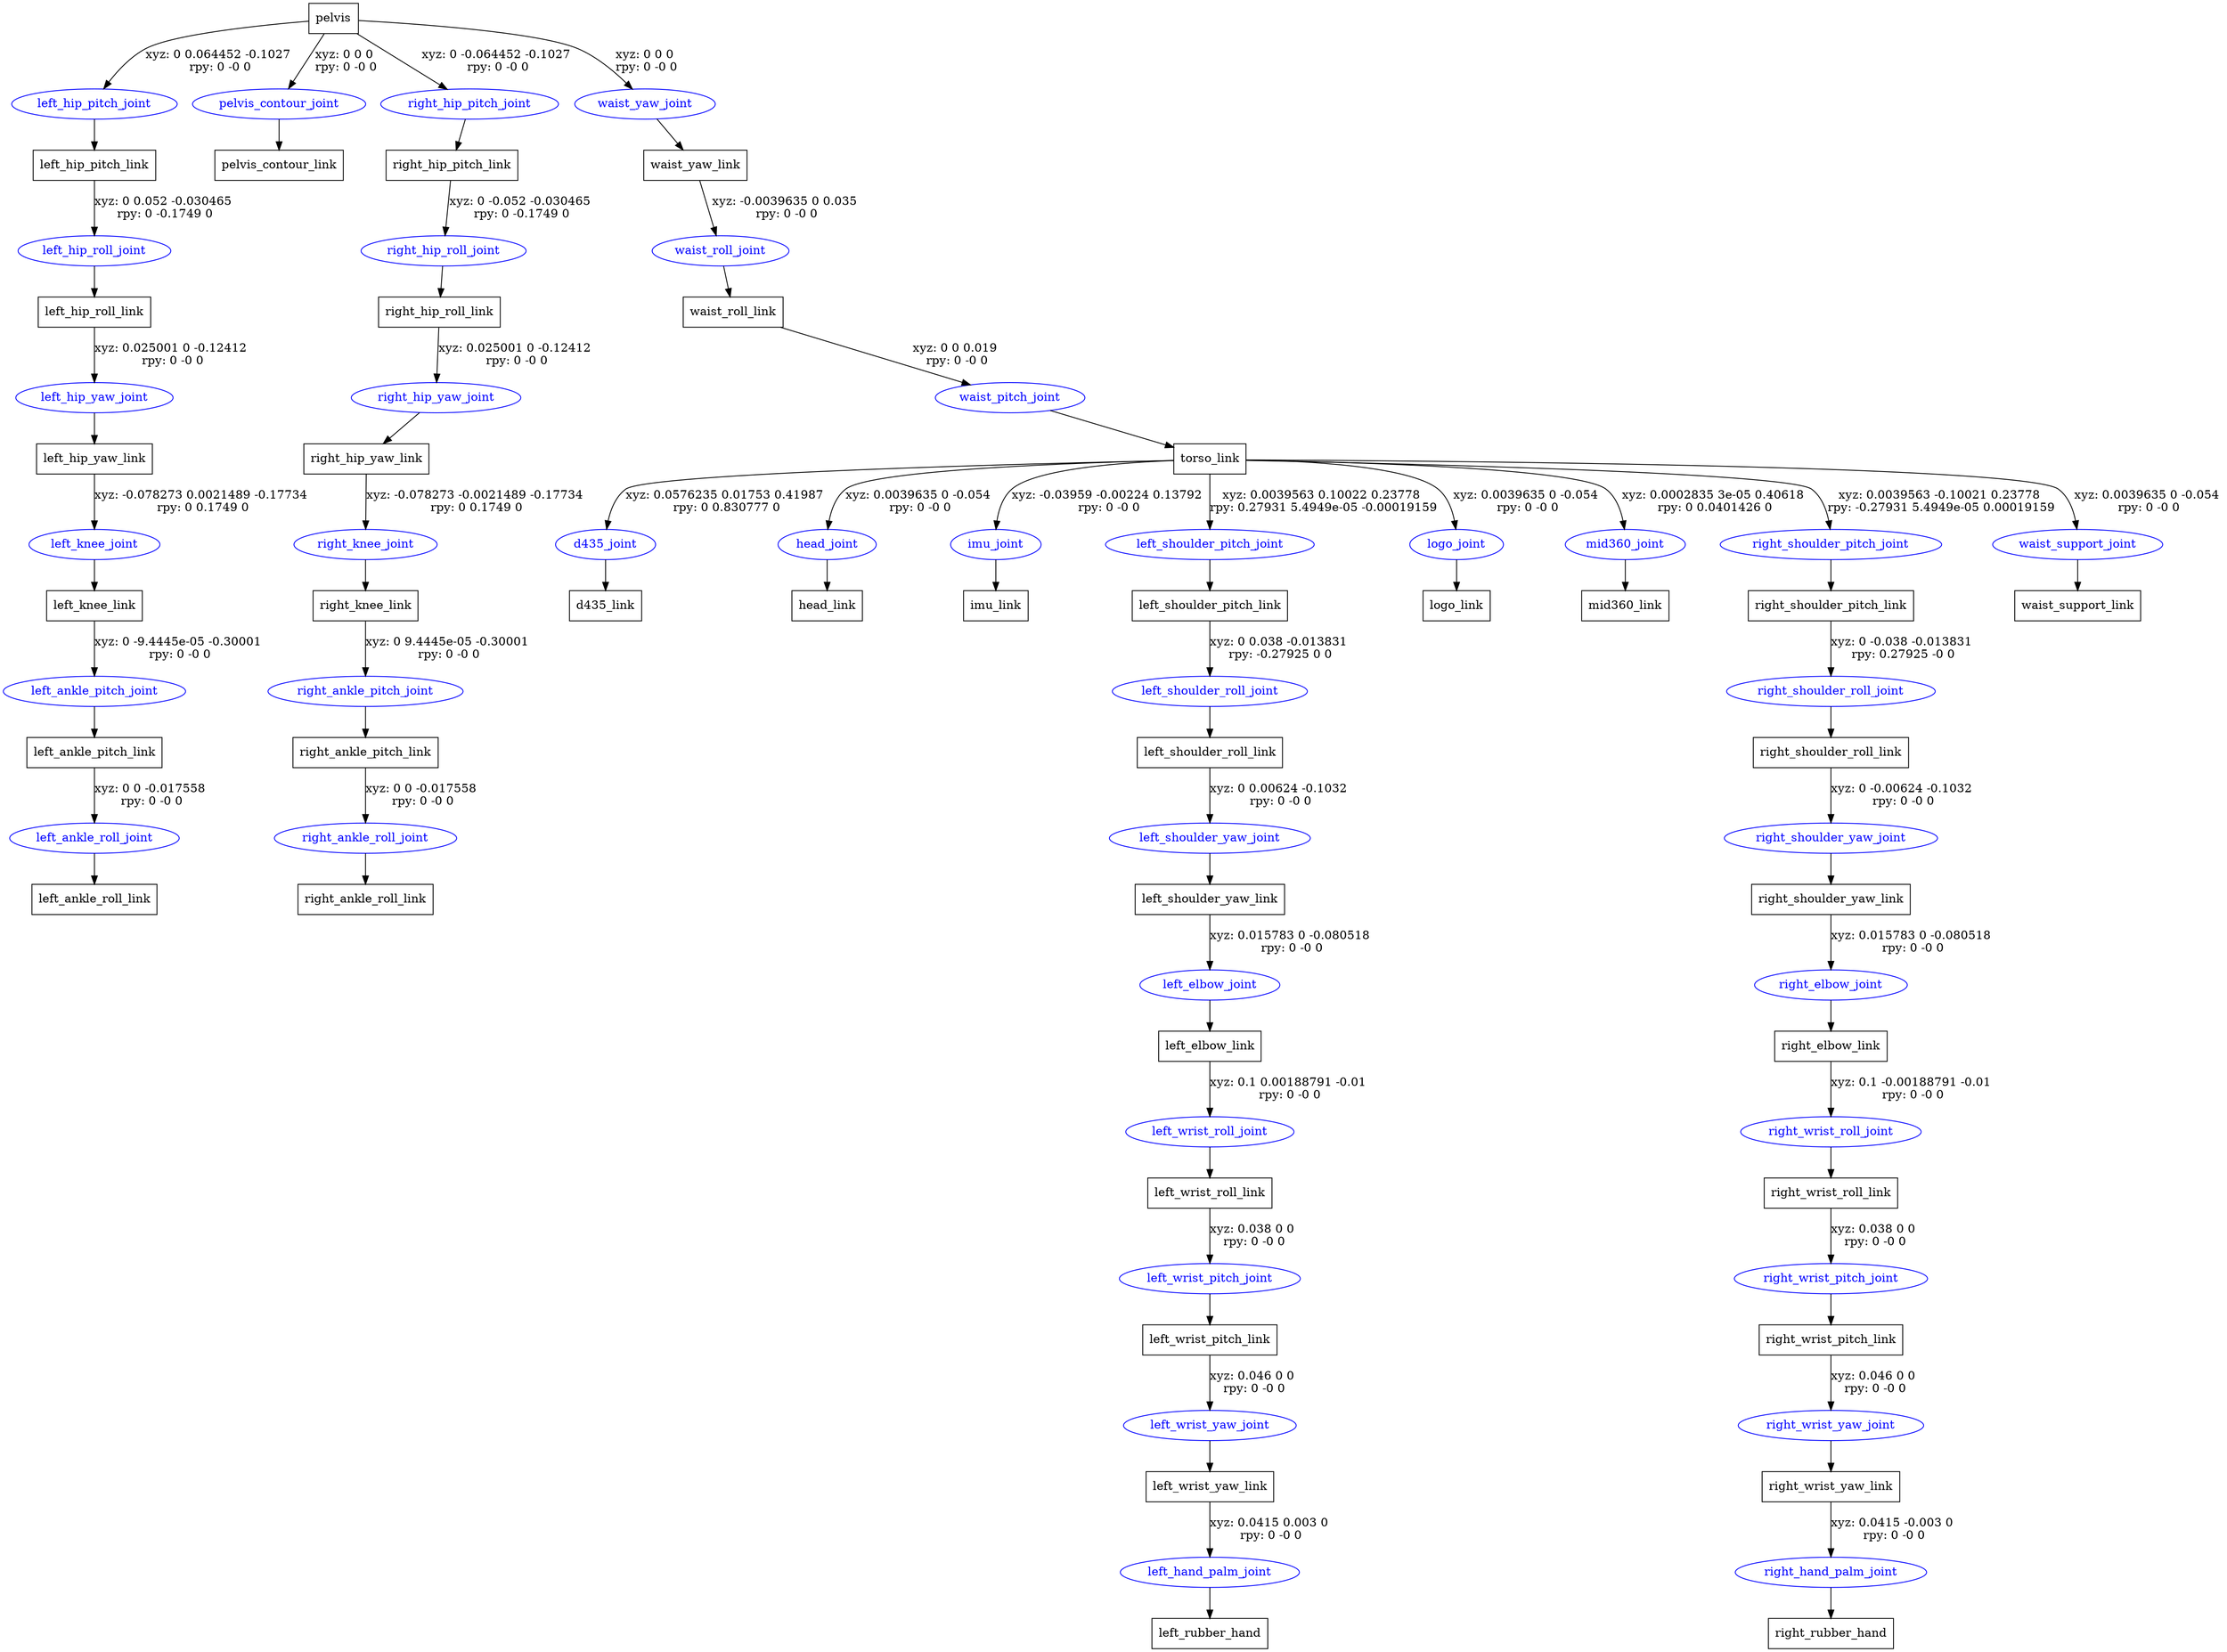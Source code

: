 digraph G {
node [shape=box];
"pelvis" [label="pelvis"];
"left_hip_pitch_link" [label="left_hip_pitch_link"];
"left_hip_roll_link" [label="left_hip_roll_link"];
"left_hip_yaw_link" [label="left_hip_yaw_link"];
"left_knee_link" [label="left_knee_link"];
"left_ankle_pitch_link" [label="left_ankle_pitch_link"];
"left_ankle_roll_link" [label="left_ankle_roll_link"];
"pelvis_contour_link" [label="pelvis_contour_link"];
"right_hip_pitch_link" [label="right_hip_pitch_link"];
"right_hip_roll_link" [label="right_hip_roll_link"];
"right_hip_yaw_link" [label="right_hip_yaw_link"];
"right_knee_link" [label="right_knee_link"];
"right_ankle_pitch_link" [label="right_ankle_pitch_link"];
"right_ankle_roll_link" [label="right_ankle_roll_link"];
"waist_yaw_link" [label="waist_yaw_link"];
"waist_roll_link" [label="waist_roll_link"];
"torso_link" [label="torso_link"];
"d435_link" [label="d435_link"];
"head_link" [label="head_link"];
"imu_link" [label="imu_link"];
"left_shoulder_pitch_link" [label="left_shoulder_pitch_link"];
"left_shoulder_roll_link" [label="left_shoulder_roll_link"];
"left_shoulder_yaw_link" [label="left_shoulder_yaw_link"];
"left_elbow_link" [label="left_elbow_link"];
"left_wrist_roll_link" [label="left_wrist_roll_link"];
"left_wrist_pitch_link" [label="left_wrist_pitch_link"];
"left_wrist_yaw_link" [label="left_wrist_yaw_link"];
"left_rubber_hand" [label="left_rubber_hand"];
"logo_link" [label="logo_link"];
"mid360_link" [label="mid360_link"];
"right_shoulder_pitch_link" [label="right_shoulder_pitch_link"];
"right_shoulder_roll_link" [label="right_shoulder_roll_link"];
"right_shoulder_yaw_link" [label="right_shoulder_yaw_link"];
"right_elbow_link" [label="right_elbow_link"];
"right_wrist_roll_link" [label="right_wrist_roll_link"];
"right_wrist_pitch_link" [label="right_wrist_pitch_link"];
"right_wrist_yaw_link" [label="right_wrist_yaw_link"];
"right_rubber_hand" [label="right_rubber_hand"];
"waist_support_link" [label="waist_support_link"];
node [shape=ellipse, color=blue, fontcolor=blue];
"pelvis" -> "left_hip_pitch_joint" [label="xyz: 0 0.064452 -0.1027 \nrpy: 0 -0 0"]
"left_hip_pitch_joint" -> "left_hip_pitch_link"
"left_hip_pitch_link" -> "left_hip_roll_joint" [label="xyz: 0 0.052 -0.030465 \nrpy: 0 -0.1749 0"]
"left_hip_roll_joint" -> "left_hip_roll_link"
"left_hip_roll_link" -> "left_hip_yaw_joint" [label="xyz: 0.025001 0 -0.12412 \nrpy: 0 -0 0"]
"left_hip_yaw_joint" -> "left_hip_yaw_link"
"left_hip_yaw_link" -> "left_knee_joint" [label="xyz: -0.078273 0.0021489 -0.17734 \nrpy: 0 0.1749 0"]
"left_knee_joint" -> "left_knee_link"
"left_knee_link" -> "left_ankle_pitch_joint" [label="xyz: 0 -9.4445e-05 -0.30001 \nrpy: 0 -0 0"]
"left_ankle_pitch_joint" -> "left_ankle_pitch_link"
"left_ankle_pitch_link" -> "left_ankle_roll_joint" [label="xyz: 0 0 -0.017558 \nrpy: 0 -0 0"]
"left_ankle_roll_joint" -> "left_ankle_roll_link"
"pelvis" -> "pelvis_contour_joint" [label="xyz: 0 0 0 \nrpy: 0 -0 0"]
"pelvis_contour_joint" -> "pelvis_contour_link"
"pelvis" -> "right_hip_pitch_joint" [label="xyz: 0 -0.064452 -0.1027 \nrpy: 0 -0 0"]
"right_hip_pitch_joint" -> "right_hip_pitch_link"
"right_hip_pitch_link" -> "right_hip_roll_joint" [label="xyz: 0 -0.052 -0.030465 \nrpy: 0 -0.1749 0"]
"right_hip_roll_joint" -> "right_hip_roll_link"
"right_hip_roll_link" -> "right_hip_yaw_joint" [label="xyz: 0.025001 0 -0.12412 \nrpy: 0 -0 0"]
"right_hip_yaw_joint" -> "right_hip_yaw_link"
"right_hip_yaw_link" -> "right_knee_joint" [label="xyz: -0.078273 -0.0021489 -0.17734 \nrpy: 0 0.1749 0"]
"right_knee_joint" -> "right_knee_link"
"right_knee_link" -> "right_ankle_pitch_joint" [label="xyz: 0 9.4445e-05 -0.30001 \nrpy: 0 -0 0"]
"right_ankle_pitch_joint" -> "right_ankle_pitch_link"
"right_ankle_pitch_link" -> "right_ankle_roll_joint" [label="xyz: 0 0 -0.017558 \nrpy: 0 -0 0"]
"right_ankle_roll_joint" -> "right_ankle_roll_link"
"pelvis" -> "waist_yaw_joint" [label="xyz: 0 0 0 \nrpy: 0 -0 0"]
"waist_yaw_joint" -> "waist_yaw_link"
"waist_yaw_link" -> "waist_roll_joint" [label="xyz: -0.0039635 0 0.035 \nrpy: 0 -0 0"]
"waist_roll_joint" -> "waist_roll_link"
"waist_roll_link" -> "waist_pitch_joint" [label="xyz: 0 0 0.019 \nrpy: 0 -0 0"]
"waist_pitch_joint" -> "torso_link"
"torso_link" -> "d435_joint" [label="xyz: 0.0576235 0.01753 0.41987 \nrpy: 0 0.830777 0"]
"d435_joint" -> "d435_link"
"torso_link" -> "head_joint" [label="xyz: 0.0039635 0 -0.054 \nrpy: 0 -0 0"]
"head_joint" -> "head_link"
"torso_link" -> "imu_joint" [label="xyz: -0.03959 -0.00224 0.13792 \nrpy: 0 -0 0"]
"imu_joint" -> "imu_link"
"torso_link" -> "left_shoulder_pitch_joint" [label="xyz: 0.0039563 0.10022 0.23778 \nrpy: 0.27931 5.4949e-05 -0.00019159"]
"left_shoulder_pitch_joint" -> "left_shoulder_pitch_link"
"left_shoulder_pitch_link" -> "left_shoulder_roll_joint" [label="xyz: 0 0.038 -0.013831 \nrpy: -0.27925 0 0"]
"left_shoulder_roll_joint" -> "left_shoulder_roll_link"
"left_shoulder_roll_link" -> "left_shoulder_yaw_joint" [label="xyz: 0 0.00624 -0.1032 \nrpy: 0 -0 0"]
"left_shoulder_yaw_joint" -> "left_shoulder_yaw_link"
"left_shoulder_yaw_link" -> "left_elbow_joint" [label="xyz: 0.015783 0 -0.080518 \nrpy: 0 -0 0"]
"left_elbow_joint" -> "left_elbow_link"
"left_elbow_link" -> "left_wrist_roll_joint" [label="xyz: 0.1 0.00188791 -0.01 \nrpy: 0 -0 0"]
"left_wrist_roll_joint" -> "left_wrist_roll_link"
"left_wrist_roll_link" -> "left_wrist_pitch_joint" [label="xyz: 0.038 0 0 \nrpy: 0 -0 0"]
"left_wrist_pitch_joint" -> "left_wrist_pitch_link"
"left_wrist_pitch_link" -> "left_wrist_yaw_joint" [label="xyz: 0.046 0 0 \nrpy: 0 -0 0"]
"left_wrist_yaw_joint" -> "left_wrist_yaw_link"
"left_wrist_yaw_link" -> "left_hand_palm_joint" [label="xyz: 0.0415 0.003 0 \nrpy: 0 -0 0"]
"left_hand_palm_joint" -> "left_rubber_hand"
"torso_link" -> "logo_joint" [label="xyz: 0.0039635 0 -0.054 \nrpy: 0 -0 0"]
"logo_joint" -> "logo_link"
"torso_link" -> "mid360_joint" [label="xyz: 0.0002835 3e-05 0.40618 \nrpy: 0 0.0401426 0"]
"mid360_joint" -> "mid360_link"
"torso_link" -> "right_shoulder_pitch_joint" [label="xyz: 0.0039563 -0.10021 0.23778 \nrpy: -0.27931 5.4949e-05 0.00019159"]
"right_shoulder_pitch_joint" -> "right_shoulder_pitch_link"
"right_shoulder_pitch_link" -> "right_shoulder_roll_joint" [label="xyz: 0 -0.038 -0.013831 \nrpy: 0.27925 -0 0"]
"right_shoulder_roll_joint" -> "right_shoulder_roll_link"
"right_shoulder_roll_link" -> "right_shoulder_yaw_joint" [label="xyz: 0 -0.00624 -0.1032 \nrpy: 0 -0 0"]
"right_shoulder_yaw_joint" -> "right_shoulder_yaw_link"
"right_shoulder_yaw_link" -> "right_elbow_joint" [label="xyz: 0.015783 0 -0.080518 \nrpy: 0 -0 0"]
"right_elbow_joint" -> "right_elbow_link"
"right_elbow_link" -> "right_wrist_roll_joint" [label="xyz: 0.1 -0.00188791 -0.01 \nrpy: 0 -0 0"]
"right_wrist_roll_joint" -> "right_wrist_roll_link"
"right_wrist_roll_link" -> "right_wrist_pitch_joint" [label="xyz: 0.038 0 0 \nrpy: 0 -0 0"]
"right_wrist_pitch_joint" -> "right_wrist_pitch_link"
"right_wrist_pitch_link" -> "right_wrist_yaw_joint" [label="xyz: 0.046 0 0 \nrpy: 0 -0 0"]
"right_wrist_yaw_joint" -> "right_wrist_yaw_link"
"right_wrist_yaw_link" -> "right_hand_palm_joint" [label="xyz: 0.0415 -0.003 0 \nrpy: 0 -0 0"]
"right_hand_palm_joint" -> "right_rubber_hand"
"torso_link" -> "waist_support_joint" [label="xyz: 0.0039635 0 -0.054 \nrpy: 0 -0 0"]
"waist_support_joint" -> "waist_support_link"
}
